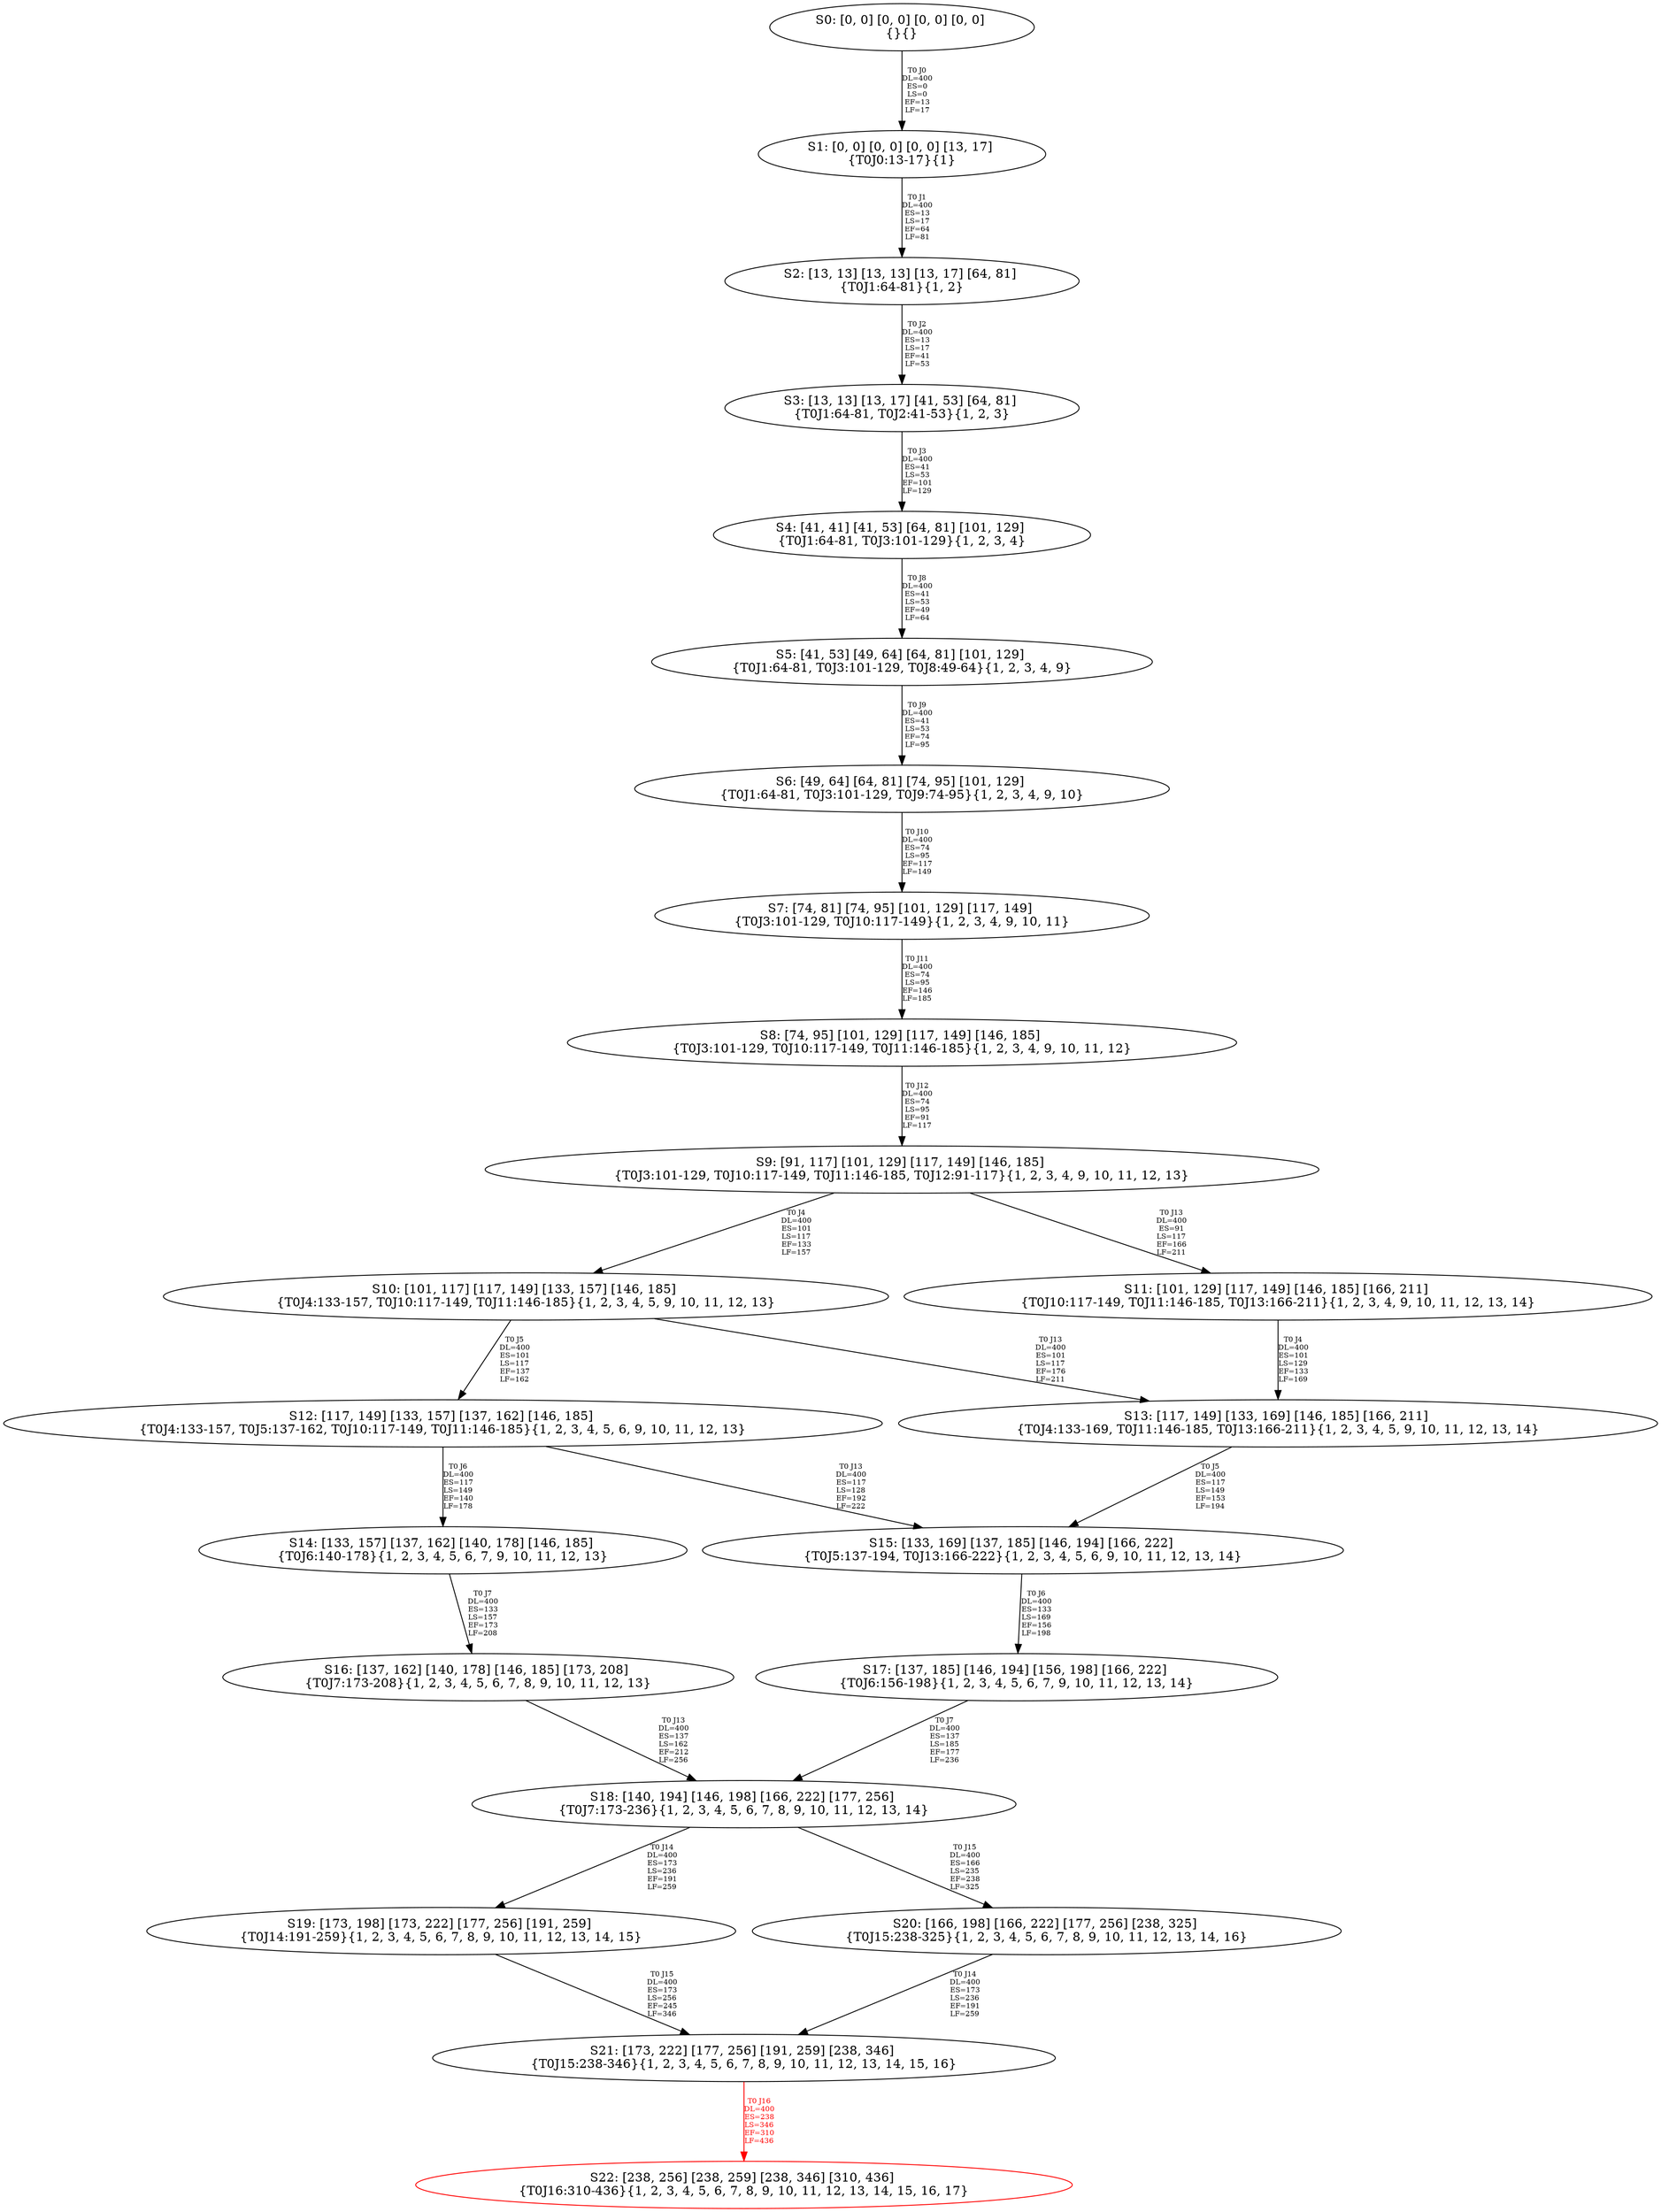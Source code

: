 digraph {
	S0[label="S0: [0, 0] [0, 0] [0, 0] [0, 0] \n{}{}"];
	S1[label="S1: [0, 0] [0, 0] [0, 0] [13, 17] \n{T0J0:13-17}{1}"];
	S2[label="S2: [13, 13] [13, 13] [13, 17] [64, 81] \n{T0J1:64-81}{1, 2}"];
	S3[label="S3: [13, 13] [13, 17] [41, 53] [64, 81] \n{T0J1:64-81, T0J2:41-53}{1, 2, 3}"];
	S4[label="S4: [41, 41] [41, 53] [64, 81] [101, 129] \n{T0J1:64-81, T0J3:101-129}{1, 2, 3, 4}"];
	S5[label="S5: [41, 53] [49, 64] [64, 81] [101, 129] \n{T0J1:64-81, T0J3:101-129, T0J8:49-64}{1, 2, 3, 4, 9}"];
	S6[label="S6: [49, 64] [64, 81] [74, 95] [101, 129] \n{T0J1:64-81, T0J3:101-129, T0J9:74-95}{1, 2, 3, 4, 9, 10}"];
	S7[label="S7: [74, 81] [74, 95] [101, 129] [117, 149] \n{T0J3:101-129, T0J10:117-149}{1, 2, 3, 4, 9, 10, 11}"];
	S8[label="S8: [74, 95] [101, 129] [117, 149] [146, 185] \n{T0J3:101-129, T0J10:117-149, T0J11:146-185}{1, 2, 3, 4, 9, 10, 11, 12}"];
	S9[label="S9: [91, 117] [101, 129] [117, 149] [146, 185] \n{T0J3:101-129, T0J10:117-149, T0J11:146-185, T0J12:91-117}{1, 2, 3, 4, 9, 10, 11, 12, 13}"];
	S10[label="S10: [101, 117] [117, 149] [133, 157] [146, 185] \n{T0J4:133-157, T0J10:117-149, T0J11:146-185}{1, 2, 3, 4, 5, 9, 10, 11, 12, 13}"];
	S11[label="S11: [101, 129] [117, 149] [146, 185] [166, 211] \n{T0J10:117-149, T0J11:146-185, T0J13:166-211}{1, 2, 3, 4, 9, 10, 11, 12, 13, 14}"];
	S12[label="S12: [117, 149] [133, 157] [137, 162] [146, 185] \n{T0J4:133-157, T0J5:137-162, T0J10:117-149, T0J11:146-185}{1, 2, 3, 4, 5, 6, 9, 10, 11, 12, 13}"];
	S13[label="S13: [117, 149] [133, 169] [146, 185] [166, 211] \n{T0J4:133-169, T0J11:146-185, T0J13:166-211}{1, 2, 3, 4, 5, 9, 10, 11, 12, 13, 14}"];
	S14[label="S14: [133, 157] [137, 162] [140, 178] [146, 185] \n{T0J6:140-178}{1, 2, 3, 4, 5, 6, 7, 9, 10, 11, 12, 13}"];
	S15[label="S15: [133, 169] [137, 185] [146, 194] [166, 222] \n{T0J5:137-194, T0J13:166-222}{1, 2, 3, 4, 5, 6, 9, 10, 11, 12, 13, 14}"];
	S16[label="S16: [137, 162] [140, 178] [146, 185] [173, 208] \n{T0J7:173-208}{1, 2, 3, 4, 5, 6, 7, 8, 9, 10, 11, 12, 13}"];
	S17[label="S17: [137, 185] [146, 194] [156, 198] [166, 222] \n{T0J6:156-198}{1, 2, 3, 4, 5, 6, 7, 9, 10, 11, 12, 13, 14}"];
	S18[label="S18: [140, 194] [146, 198] [166, 222] [177, 256] \n{T0J7:173-236}{1, 2, 3, 4, 5, 6, 7, 8, 9, 10, 11, 12, 13, 14}"];
	S19[label="S19: [173, 198] [173, 222] [177, 256] [191, 259] \n{T0J14:191-259}{1, 2, 3, 4, 5, 6, 7, 8, 9, 10, 11, 12, 13, 14, 15}"];
	S20[label="S20: [166, 198] [166, 222] [177, 256] [238, 325] \n{T0J15:238-325}{1, 2, 3, 4, 5, 6, 7, 8, 9, 10, 11, 12, 13, 14, 16}"];
	S21[label="S21: [173, 222] [177, 256] [191, 259] [238, 346] \n{T0J15:238-346}{1, 2, 3, 4, 5, 6, 7, 8, 9, 10, 11, 12, 13, 14, 15, 16}"];
	S22[label="S22: [238, 256] [238, 259] [238, 346] [310, 436] \n{T0J16:310-436}{1, 2, 3, 4, 5, 6, 7, 8, 9, 10, 11, 12, 13, 14, 15, 16, 17}"];
	S0 -> S1[label="T0 J0\nDL=400\nES=0\nLS=0\nEF=13\nLF=17",fontsize=8];
	S1 -> S2[label="T0 J1\nDL=400\nES=13\nLS=17\nEF=64\nLF=81",fontsize=8];
	S2 -> S3[label="T0 J2\nDL=400\nES=13\nLS=17\nEF=41\nLF=53",fontsize=8];
	S3 -> S4[label="T0 J3\nDL=400\nES=41\nLS=53\nEF=101\nLF=129",fontsize=8];
	S4 -> S5[label="T0 J8\nDL=400\nES=41\nLS=53\nEF=49\nLF=64",fontsize=8];
	S5 -> S6[label="T0 J9\nDL=400\nES=41\nLS=53\nEF=74\nLF=95",fontsize=8];
	S6 -> S7[label="T0 J10\nDL=400\nES=74\nLS=95\nEF=117\nLF=149",fontsize=8];
	S7 -> S8[label="T0 J11\nDL=400\nES=74\nLS=95\nEF=146\nLF=185",fontsize=8];
	S8 -> S9[label="T0 J12\nDL=400\nES=74\nLS=95\nEF=91\nLF=117",fontsize=8];
	S9 -> S10[label="T0 J4\nDL=400\nES=101\nLS=117\nEF=133\nLF=157",fontsize=8];
	S9 -> S11[label="T0 J13\nDL=400\nES=91\nLS=117\nEF=166\nLF=211",fontsize=8];
	S10 -> S12[label="T0 J5\nDL=400\nES=101\nLS=117\nEF=137\nLF=162",fontsize=8];
	S10 -> S13[label="T0 J13\nDL=400\nES=101\nLS=117\nEF=176\nLF=211",fontsize=8];
	S11 -> S13[label="T0 J4\nDL=400\nES=101\nLS=129\nEF=133\nLF=169",fontsize=8];
	S12 -> S14[label="T0 J6\nDL=400\nES=117\nLS=149\nEF=140\nLF=178",fontsize=8];
	S12 -> S15[label="T0 J13\nDL=400\nES=117\nLS=128\nEF=192\nLF=222",fontsize=8];
	S13 -> S15[label="T0 J5\nDL=400\nES=117\nLS=149\nEF=153\nLF=194",fontsize=8];
	S14 -> S16[label="T0 J7\nDL=400\nES=133\nLS=157\nEF=173\nLF=208",fontsize=8];
	S15 -> S17[label="T0 J6\nDL=400\nES=133\nLS=169\nEF=156\nLF=198",fontsize=8];
	S16 -> S18[label="T0 J13\nDL=400\nES=137\nLS=162\nEF=212\nLF=256",fontsize=8];
	S17 -> S18[label="T0 J7\nDL=400\nES=137\nLS=185\nEF=177\nLF=236",fontsize=8];
	S18 -> S19[label="T0 J14\nDL=400\nES=173\nLS=236\nEF=191\nLF=259",fontsize=8];
	S18 -> S20[label="T0 J15\nDL=400\nES=166\nLS=235\nEF=238\nLF=325",fontsize=8];
	S19 -> S21[label="T0 J15\nDL=400\nES=173\nLS=256\nEF=245\nLF=346",fontsize=8];
	S20 -> S21[label="T0 J14\nDL=400\nES=173\nLS=236\nEF=191\nLF=259",fontsize=8];
	S21 -> S22[label="T0 J16\nDL=400\nES=238\nLS=346\nEF=310\nLF=436",color=Red,fontcolor=Red,fontsize=8];
S22[color=Red];
}

